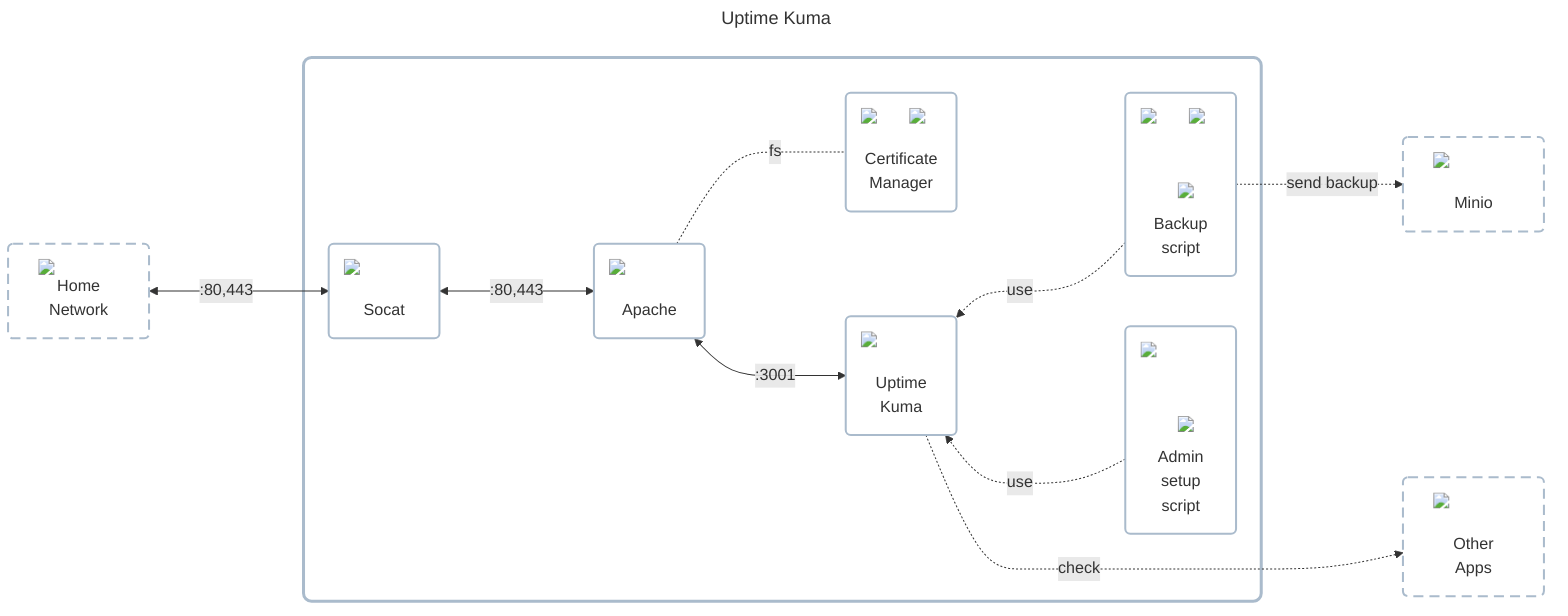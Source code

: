 ---
title: Uptime Kuma
---

flowchart LR
    classDef cluster fill:#ffffff00,stroke:#aabbccff,stroke-width:3px,rx:8px,ry:8px;
    classDef node fill:#ffffff00,stroke:#aabbccff,stroke-width:2px,rx:5px,ry:5px;
    classDef dashed_border stroke-dasharray:10 6;

    home_network["<img src='../../../../icons/network.png' style='min-width:80px;max-width:80px' />Home<br />Network"]
    class home_network dashed_border

    subgraph app_wrapper[" "]
        socket_proxy("<img src='../../../../icons/ingress.png' style='min-width:80px;max-width:80px' /><br />Socat")
        http_proxy("<img src='../../../../icons/apache.png' style='min-width:80px;max-width:80px' /><br />Apache")
        certificate_manager("<img src='../../../../icons/cronjob.png' style='min-width:32px;max-width:32px;position:absolute;top:0;right:0' /><img src='../../../../icons/lets-encrypt.png' style='min-width:80px;max-width:80px' /><br />Certificate<br />Manager")
        uptime_kuma("<img src='../../../../icons/uptime-kuma.png' style='min-width:80px;max-width:80px' /><br />Uptime<br />Kuma")
        script_backup("<div style='position:relative;width:80px;height:80px;margin:0 auto'><img src='../../../../icons/chromium.png' style='min-width:80px;max-width:80px' /><img src='../../../../icons/cronjob.png' style='min-width:32px;max-width:32px;position:absolute;top:0;right:0' /><img src='../../../../icons/playwright.png' style='min-width:48px;max-width:48px;position:absolute;bottom:-10px;right:-5px' /></div><br />Backup<br />script")
        script_admin_setup("<div style='position:relative;width:80px;height:80px;margin:0 auto'><img src='../../../../icons/chromium.png' style='min-width:80px;max-width:80px' /><img src='../../../../icons/playwright.png' style='min-width:48px;max-width:48px;position:absolute;bottom:-10px;right:-5px' /></div><br />Admin<br />setup<br />script")

        socket_proxy <--->|:80,443| http_proxy <--->|:3001| uptime_kuma
        uptime_kuma ~~~ script_backup & script_admin_setup -..->|use| uptime_kuma
        http_proxy -..-|fs| certificate_manager
    end

    other_apps["<img src='../../../../icons/apps.png' style='min-width:80px;max-width:80px' /><br />Other<br />Apps"]
    class other_apps dashed_border
    s3_database["<img src='../../../../icons/minio.png' style='min-width:80px;max-width:80px' /><br />Minio"]
    class s3_database dashed_border

    home_network <--->|:80,443| socket_proxy
    script_admin_setup ~~~ other_apps
    script_backup -.->|send backup| s3_database
    uptime_kuma -..->|check| other_apps
